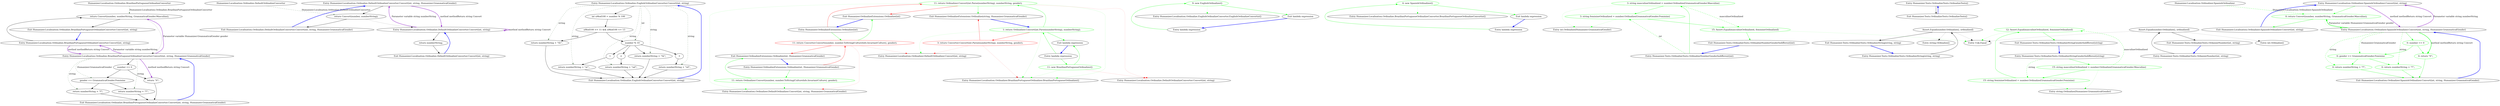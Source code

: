 digraph  {
n10 [label="Humanizer.Localisation.Ordinalize.BrazilianPortugueseOrdinalizeConverter", span=""];
n0 [cluster="Humanizer.Localisation.Ordinalize.BrazilianPortugueseOrdinalizeConverter.Convert(int, string)", label="Entry Humanizer.Localisation.Ordinalize.BrazilianPortugueseOrdinalizeConverter.Convert(int, string)", span="6-6"];
n1 [cluster="Humanizer.Localisation.Ordinalize.BrazilianPortugueseOrdinalizeConverter.Convert(int, string)", label="return Convert(number, numberString, GrammaticalGender.Masculine);", span="8-8"];
n2 [cluster="Humanizer.Localisation.Ordinalize.BrazilianPortugueseOrdinalizeConverter.Convert(int, string)", label="Exit Humanizer.Localisation.Ordinalize.BrazilianPortugueseOrdinalizeConverter.Convert(int, string)", span="6-6"];
n3 [cluster="Humanizer.Localisation.Ordinalize.BrazilianPortugueseOrdinalizeConverter.Convert(int, string, Humanizer.GrammaticalGender)", label="Entry Humanizer.Localisation.Ordinalize.BrazilianPortugueseOrdinalizeConverter.Convert(int, string, Humanizer.GrammaticalGender)", span="11-11"];
n4 [cluster="Humanizer.Localisation.Ordinalize.BrazilianPortugueseOrdinalizeConverter.Convert(int, string, Humanizer.GrammaticalGender)", label="number == 0", span="14-14"];
n6 [cluster="Humanizer.Localisation.Ordinalize.BrazilianPortugueseOrdinalizeConverter.Convert(int, string, Humanizer.GrammaticalGender)", label="gender == GrammaticalGender.Feminine", span="17-17"];
n7 [cluster="Humanizer.Localisation.Ordinalize.BrazilianPortugueseOrdinalizeConverter.Convert(int, string, Humanizer.GrammaticalGender)", label="return numberString + ''ª'';", span="18-18"];
n8 [cluster="Humanizer.Localisation.Ordinalize.BrazilianPortugueseOrdinalizeConverter.Convert(int, string, Humanizer.GrammaticalGender)", label="return numberString + ''º'';", span="20-20"];
n5 [cluster="Humanizer.Localisation.Ordinalize.BrazilianPortugueseOrdinalizeConverter.Convert(int, string, Humanizer.GrammaticalGender)", label="return ''0'';", span="15-15"];
n9 [cluster="Humanizer.Localisation.Ordinalize.BrazilianPortugueseOrdinalizeConverter.Convert(int, string, Humanizer.GrammaticalGender)", label="Exit Humanizer.Localisation.Ordinalize.BrazilianPortugueseOrdinalizeConverter.Convert(int, string, Humanizer.GrammaticalGender)", span="11-11"];
m0_0 [cluster="Humanizer.Localisation.Ordinalize.DefaultOrdinalizeConverter.Convert(int, string, Humanizer.GrammaticalGender)", file="DefaultOrdinalizeConverter.cs", label="Entry Humanizer.Localisation.Ordinalize.DefaultOrdinalizeConverter.Convert(int, string, Humanizer.GrammaticalGender)", span="6-6"];
m0_1 [cluster="Humanizer.Localisation.Ordinalize.DefaultOrdinalizeConverter.Convert(int, string, Humanizer.GrammaticalGender)", file="DefaultOrdinalizeConverter.cs", label="return Convert(number, numberString);", span="8-8"];
m0_2 [cluster="Humanizer.Localisation.Ordinalize.DefaultOrdinalizeConverter.Convert(int, string, Humanizer.GrammaticalGender)", file="DefaultOrdinalizeConverter.cs", label="Exit Humanizer.Localisation.Ordinalize.DefaultOrdinalizeConverter.Convert(int, string, Humanizer.GrammaticalGender)", span="6-6"];
m0_3 [cluster="Humanizer.Localisation.Ordinalize.DefaultOrdinalizeConverter.Convert(int, string)", file="DefaultOrdinalizeConverter.cs", label="Entry Humanizer.Localisation.Ordinalize.DefaultOrdinalizeConverter.Convert(int, string)", span="11-11"];
m0_4 [cluster="Humanizer.Localisation.Ordinalize.DefaultOrdinalizeConverter.Convert(int, string)", file="DefaultOrdinalizeConverter.cs", label="return numberString;", span="13-13"];
m0_5 [cluster="Humanizer.Localisation.Ordinalize.DefaultOrdinalizeConverter.Convert(int, string)", file="DefaultOrdinalizeConverter.cs", label="Exit Humanizer.Localisation.Ordinalize.DefaultOrdinalizeConverter.Convert(int, string)", span="11-11"];
m0_6 [file="DefaultOrdinalizeConverter.cs", label="Humanizer.Localisation.Ordinalize.DefaultOrdinalizeConverter", span=""];
m1_0 [cluster="Humanizer.Localisation.Ordinalize.EnglishOrdinalizeConverter.Convert(int, string)", file="EnglishOrdinalizeConverter.cs", label="Entry Humanizer.Localisation.Ordinalize.EnglishOrdinalizeConverter.Convert(int, string)", span="6-6"];
m1_1 [cluster="Humanizer.Localisation.Ordinalize.EnglishOrdinalizeConverter.Convert(int, string)", file="EnglishOrdinalizeConverter.cs", label="int nMod100 = number % 100", span="8-8"];
m1_3 [cluster="Humanizer.Localisation.Ordinalize.EnglishOrdinalizeConverter.Convert(int, string)", file="EnglishOrdinalizeConverter.cs", label="return numberString + ''th'';", span="12-12"];
m1_4 [cluster="Humanizer.Localisation.Ordinalize.EnglishOrdinalizeConverter.Convert(int, string)", file="EnglishOrdinalizeConverter.cs", label="number % 10", span="15-15"];
m1_6 [cluster="Humanizer.Localisation.Ordinalize.EnglishOrdinalizeConverter.Convert(int, string)", file="EnglishOrdinalizeConverter.cs", label="return numberString + ''st'';", span="18-18"];
m1_8 [cluster="Humanizer.Localisation.Ordinalize.EnglishOrdinalizeConverter.Convert(int, string)", file="EnglishOrdinalizeConverter.cs", label="return numberString + ''nd'';", span="21-21"];
m1_10 [cluster="Humanizer.Localisation.Ordinalize.EnglishOrdinalizeConverter.Convert(int, string)", file="EnglishOrdinalizeConverter.cs", label="return numberString + ''rd'';", span="24-24"];
m1_11 [cluster="Humanizer.Localisation.Ordinalize.EnglishOrdinalizeConverter.Convert(int, string)", file="EnglishOrdinalizeConverter.cs", label="return numberString + ''th'';", span="27-27"];
m1_2 [cluster="Humanizer.Localisation.Ordinalize.EnglishOrdinalizeConverter.Convert(int, string)", file="EnglishOrdinalizeConverter.cs", label="nMod100 >= 11 && nMod100 <= 13", span="10-10"];
m1_5 [cluster="Humanizer.Localisation.Ordinalize.EnglishOrdinalizeConverter.Convert(int, string)", file="EnglishOrdinalizeConverter.cs", label=1, span="17-17"];
m1_7 [cluster="Humanizer.Localisation.Ordinalize.EnglishOrdinalizeConverter.Convert(int, string)", file="EnglishOrdinalizeConverter.cs", label=2, span="20-20"];
m1_9 [cluster="Humanizer.Localisation.Ordinalize.EnglishOrdinalizeConverter.Convert(int, string)", file="EnglishOrdinalizeConverter.cs", label=3, span="23-23"];
m1_12 [cluster="Humanizer.Localisation.Ordinalize.EnglishOrdinalizeConverter.Convert(int, string)", file="EnglishOrdinalizeConverter.cs", label="Exit Humanizer.Localisation.Ordinalize.EnglishOrdinalizeConverter.Convert(int, string)", span="6-6"];
m2_20 [cluster="Humanizer.Localisation.Ordinalizer.DefaultOrdinalizer.Convert(int, string, Humanizer.GrammaticalGender)", file="OrdinalizeExtensions.cs", label="Entry Humanizer.Localisation.Ordinalizer.DefaultOrdinalizer.Convert(int, string, Humanizer.GrammaticalGender)", span="4-4"];
m2_17 [cluster="Humanizer.OrdinalizeExtensions.Ordinalize(int)", file="OrdinalizeExtensions.cs", label="Entry Humanizer.OrdinalizeExtensions.Ordinalize(int)", span="47-47"];
m2_18 [cluster="Humanizer.OrdinalizeExtensions.Ordinalize(string, Humanizer.GrammaticalGender)", color=green, community=0, file="OrdinalizeExtensions.cs", label="11: return Ordinalizer.Convert(int.Parse(numberString), numberString, gender);", span="41-41"];
m2_22 [cluster="Humanizer.OrdinalizeExtensions.Ordinalize(int, Humanizer.GrammaticalGender)", color=red, community=0, file="OrdinalizeExtensions.cs", label="11: return Converter.Convert(number, number.ToString(CultureInfo.InvariantCulture), gender);", span="63-63"];
m2_19 [cluster="Humanizer.OrdinalizeExtensions.Ordinalize(int)", file="OrdinalizeExtensions.cs", label="Exit Humanizer.OrdinalizeExtensions.Ordinalize(int)", span="47-47"];
m2_13 [cluster="Humanizer.OrdinalizeExtensions.Ordinalize(string)", color=green, community=0, file="OrdinalizeExtensions.cs", label="1: return Ordinalizer.Convert(int.Parse(numberString), numberString);", span="27-27"];
m2_14 [cluster="Humanizer.OrdinalizeExtensions.Ordinalize(string, Humanizer.GrammaticalGender)", color=red, community=0, file="OrdinalizeExtensions.cs", label="3: return Converter.Convert(int.Parse(numberString), numberString, gender);", span="39-39"];
m2_15 [cluster="Humanizer.OrdinalizeExtensions.Ordinalize(string, Humanizer.GrammaticalGender)", file="OrdinalizeExtensions.cs", label="Exit Humanizer.OrdinalizeExtensions.Ordinalize(string, Humanizer.GrammaticalGender)", span="37-37"];
m2_3 [cluster="Humanizer.Localisation.Ordinalize.EnglishOrdinalizeConverter.EnglishOrdinalizeConverter()", file="OrdinalizeExtensions.cs", label="Entry Humanizer.Localisation.Ordinalize.EnglishOrdinalizeConverter.EnglishOrdinalizeConverter()", span="4-4"];
m2_7 [cluster="Humanizer.Localisation.Ordinalize.BrazilianPortugueseOrdinalizeConverter.BrazilianPortugueseOrdinalizeConverter()", file="OrdinalizeExtensions.cs", label="Entry Humanizer.Localisation.Ordinalize.BrazilianPortugueseOrdinalizeConverter.BrazilianPortugueseOrdinalizeConverter()", span="4-4"];
m2_8 [cluster="lambda expression", file="OrdinalizeExtensions.cs", label="Entry lambda expression", span="17-17"];
m2_9 [cluster="lambda expression", color=green, community=0, file="OrdinalizeExtensions.cs", label="11: new BrazilianPortugueseOrdinalizer()", span="17-17"];
m2_10 [cluster="lambda expression", file="OrdinalizeExtensions.cs", label="Exit lambda expression", span="17-17"];
m2_21 [cluster="Humanizer.OrdinalizeExtensions.Ordinalize(int, Humanizer.GrammaticalGender)", file="OrdinalizeExtensions.cs", label="Entry Humanizer.OrdinalizeExtensions.Ordinalize(int, Humanizer.GrammaticalGender)", span="61-61"];
m2_26 [cluster="Humanizer.OrdinalizeExtensions.Ordinalize(int, Humanizer.GrammaticalGender)", color=green, community=0, file="OrdinalizeExtensions.cs", label="11: return Ordinalizer.Convert(number, number.ToString(CultureInfo.InvariantCulture), gender);", span="65-65"];
m2_23 [cluster="Humanizer.OrdinalizeExtensions.Ordinalize(int, Humanizer.GrammaticalGender)", file="OrdinalizeExtensions.cs", label="Exit Humanizer.OrdinalizeExtensions.Ordinalize(int, Humanizer.GrammaticalGender)", span="61-61"];
m2_11 [cluster="Humanizer.Localisation.Ordinalizer.BrazilianPortugueseOrdinalizer.BrazilianPortugueseOrdinalizer()", file="OrdinalizeExtensions.cs", label="Entry Humanizer.Localisation.Ordinalizer.BrazilianPortugueseOrdinalizer.BrazilianPortugueseOrdinalizer()", span="2-2"];
m2_16 [cluster="Humanizer.Localisation.Ordinalizer.DefaultOrdinalizer.Convert(int, string)", file="OrdinalizeExtensions.cs", label="Entry Humanizer.Localisation.Ordinalizer.DefaultOrdinalizer.Convert(int, string)", span="9-9"];
m2_0 [cluster="lambda expression", file="OrdinalizeExtensions.cs", label="Entry lambda expression", span="15-15"];
m2_1 [cluster="lambda expression", color=green, community=0, file="OrdinalizeExtensions.cs", label="9: new EnglishOrdinalizer()", span="15-15"];
m2_2 [cluster="lambda expression", file="OrdinalizeExtensions.cs", label="Exit lambda expression", span="15-15"];
m2_4 [cluster="lambda expression", file="OrdinalizeExtensions.cs", label="Entry lambda expression", span="16-16"];
m2_5 [cluster="lambda expression", color=green, community=0, file="OrdinalizeExtensions.cs", label="4: new SpanishOrdinalizer()", span="16-16"];
m2_6 [cluster="lambda expression", file="OrdinalizeExtensions.cs", label="Exit lambda expression", span="16-16"];
m2_12 [cluster="Humanizer.Localisation.Ordinalize.DefaultOrdinalizeConverter.Convert(int, string)", file="OrdinalizeExtensions.cs", label="Entry Humanizer.Localisation.Ordinalize.DefaultOrdinalizeConverter.Convert(int, string)", span="11-11"];
m3_16 [cluster="int.Ordinalize(Humanizer.GrammaticalGender)", file="OrdinalizeTests.cs", label="Entry int.Ordinalize(Humanizer.GrammaticalGender)", span="63-63"];
m3_2 [cluster="Humanizer.Tests.OrdinalizeTests.OrdinalizeString(string, string)", file="OrdinalizeTests.cs", label="Entry Humanizer.Tests.OrdinalizeTests.OrdinalizeString(string, string)", span="41-41"];
m3_3 [cluster="Humanizer.Tests.OrdinalizeTests.OrdinalizeString(string, string)", file="OrdinalizeTests.cs", label="Assert.Equal(number.Ordinalize(), ordinalized)", span="43-43"];
m3_4 [cluster="Humanizer.Tests.OrdinalizeTests.OrdinalizeString(string, string)", file="OrdinalizeTests.cs", label="Exit Humanizer.Tests.OrdinalizeTests.OrdinalizeString(string, string)", span="41-41"];
m3_22 [cluster="string.Ordinalize(Humanizer.GrammaticalGender)", file="OrdinalizeTests.cs", label="Entry string.Ordinalize(Humanizer.GrammaticalGender)", span="39-39"];
m3_17 [cluster="Humanizer.Tests.OrdinalizeTests.OrdinalizeStringGenderIndifferent(string)", file="OrdinalizeTests.cs", label="Entry Humanizer.Tests.OrdinalizeTests.OrdinalizeStringGenderIndifferent(string)", span="115-115"];
m3_18 [cluster="Humanizer.Tests.OrdinalizeTests.OrdinalizeStringGenderIndifferent(string)", color=green, community=0, file="OrdinalizeTests.cs", label="15: string masculineOrdinalized = number.Ordinalize(GrammaticalGender.Masculine)", span="117-117"];
m3_19 [cluster="Humanizer.Tests.OrdinalizeTests.OrdinalizeStringGenderIndifferent(string)", color=green, community=0, file="OrdinalizeTests.cs", label="15: string feminineOrdinalized = number.Ordinalize(GrammaticalGender.Feminine)", span="118-118"];
m3_20 [cluster="Humanizer.Tests.OrdinalizeTests.OrdinalizeStringGenderIndifferent(string)", color=green, community=0, file="OrdinalizeTests.cs", label="12: Assert.Equal(masculineOrdinalized, feminineOrdinalized)", span="119-119"];
m3_21 [cluster="Humanizer.Tests.OrdinalizeTests.OrdinalizeStringGenderIndifferent(string)", file="OrdinalizeTests.cs", label="Exit Humanizer.Tests.OrdinalizeTests.OrdinalizeStringGenderIndifferent(string)", span="115-115"];
m3_7 [cluster="Humanizer.Tests.OrdinalizeTests.OrdanizeNumber(int, string)", file="OrdinalizeTests.cs", label="Entry Humanizer.Tests.OrdinalizeTests.OrdanizeNumber(int, string)", span="75-75"];
m3_8 [cluster="Humanizer.Tests.OrdinalizeTests.OrdanizeNumber(int, string)", file="OrdinalizeTests.cs", label="Assert.Equal(number.Ordinalize(), ordinalized)", span="77-77"];
m3_9 [cluster="Humanizer.Tests.OrdinalizeTests.OrdanizeNumber(int, string)", file="OrdinalizeTests.cs", label="Exit Humanizer.Tests.OrdinalizeTests.OrdanizeNumber(int, string)", span="75-75"];
m3_11 [cluster="Humanizer.Tests.OrdinalizeTests.OrdinalizeNumberGenderIndifferent(int)", file="OrdinalizeTests.cs", label="Entry Humanizer.Tests.OrdinalizeTests.OrdinalizeNumberGenderIndifferent(int)", span="94-94"];
m3_12 [cluster="Humanizer.Tests.OrdinalizeTests.OrdinalizeNumberGenderIndifferent(int)", color=green, community=0, file="OrdinalizeTests.cs", label="3: string masculineOrdinalized = number.Ordinalize(GrammaticalGender.Masculine)", span="96-96"];
m3_13 [cluster="Humanizer.Tests.OrdinalizeTests.OrdinalizeNumberGenderIndifferent(int)", color=green, community=0, file="OrdinalizeTests.cs", label="3: string feminineOrdinalized = number.Ordinalize(GrammaticalGender.Feminine)", span="97-97"];
m3_14 [cluster="Humanizer.Tests.OrdinalizeTests.OrdinalizeNumberGenderIndifferent(int)", color=green, community=0, file="OrdinalizeTests.cs", label="15: Assert.Equal(masculineOrdinalized, feminineOrdinalized)", span="98-98"];
m3_15 [cluster="Humanizer.Tests.OrdinalizeTests.OrdinalizeNumberGenderIndifferent(int)", file="OrdinalizeTests.cs", label="Exit Humanizer.Tests.OrdinalizeTests.OrdinalizeNumberGenderIndifferent(int)", span="94-94"];
m3_6 [cluster="Unk.Equal", file="OrdinalizeTests.cs", label="Entry Unk.Equal", span=""];
m3_10 [cluster="int.Ordinalize()", file="OrdinalizeTests.cs", label="Entry int.Ordinalize()", span="47-47"];
m3_0 [cluster="Humanizer.Tests.OrdinalizeTests.OrdinalizeTests()", file="OrdinalizeTests.cs", label="Entry Humanizer.Tests.OrdinalizeTests.OrdinalizeTests()", span="7-7"];
m3_1 [cluster="Humanizer.Tests.OrdinalizeTests.OrdinalizeTests()", file="OrdinalizeTests.cs", label="Exit Humanizer.Tests.OrdinalizeTests.OrdinalizeTests()", span="7-7"];
m3_5 [cluster="string.Ordinalize()", file="OrdinalizeTests.cs", label="Entry string.Ordinalize()", span="23-23"];
m4_0 [cluster="Humanizer.Localisation.Ordinalizer.SpanishOrdinalizer.Convert(int, string)", file="SpanishOrdinalizer.cs", label="Entry Humanizer.Localisation.Ordinalizer.SpanishOrdinalizer.Convert(int, string)", span="4-4"];
m4_1 [cluster="Humanizer.Localisation.Ordinalizer.SpanishOrdinalizer.Convert(int, string)", color=green, community=0, file="SpanishOrdinalizer.cs", label="0: return Convert(number, numberString, GrammaticalGender.Masculine);", span="6-6"];
m4_2 [cluster="Humanizer.Localisation.Ordinalizer.SpanishOrdinalizer.Convert(int, string)", file="SpanishOrdinalizer.cs", label="Exit Humanizer.Localisation.Ordinalizer.SpanishOrdinalizer.Convert(int, string)", span="4-4"];
m4_3 [cluster="Humanizer.Localisation.Ordinalizer.SpanishOrdinalizer.Convert(int, string, Humanizer.GrammaticalGender)", file="SpanishOrdinalizer.cs", label="Entry Humanizer.Localisation.Ordinalizer.SpanishOrdinalizer.Convert(int, string, Humanizer.GrammaticalGender)", span="9-9"];
m4_4 [cluster="Humanizer.Localisation.Ordinalizer.SpanishOrdinalizer.Convert(int, string, Humanizer.GrammaticalGender)", color=green, community=0, file="SpanishOrdinalizer.cs", label="0: number == 0", span="12-12"];
m4_5 [cluster="Humanizer.Localisation.Ordinalizer.SpanishOrdinalizer.Convert(int, string, Humanizer.GrammaticalGender)", color=green, community=0, file="SpanishOrdinalizer.cs", label="0: return ''0'';", span="13-13"];
m4_6 [cluster="Humanizer.Localisation.Ordinalizer.SpanishOrdinalizer.Convert(int, string, Humanizer.GrammaticalGender)", color=green, community=0, file="SpanishOrdinalizer.cs", label="0: gender == GrammaticalGender.Feminine", span="15-15"];
m4_7 [cluster="Humanizer.Localisation.Ordinalizer.SpanishOrdinalizer.Convert(int, string, Humanizer.GrammaticalGender)", color=green, community=0, file="SpanishOrdinalizer.cs", label="0: return numberString + ''ª'';", span="16-16"];
m4_8 [cluster="Humanizer.Localisation.Ordinalizer.SpanishOrdinalizer.Convert(int, string, Humanizer.GrammaticalGender)", color=green, community=0, file="SpanishOrdinalizer.cs", label="0: return numberString + ''º'';", span="18-18"];
m4_9 [cluster="Humanizer.Localisation.Ordinalizer.SpanishOrdinalizer.Convert(int, string, Humanizer.GrammaticalGender)", file="SpanishOrdinalizer.cs", label="Exit Humanizer.Localisation.Ordinalizer.SpanishOrdinalizer.Convert(int, string, Humanizer.GrammaticalGender)", span="9-9"];
m4_10 [file="SpanishOrdinalizer.cs", label="Humanizer.Localisation.Ordinalizer.SpanishOrdinalizer", span=""];
n10 -> n1  [color=darkseagreen4, key=1, label="Humanizer.Localisation.Ordinalize.BrazilianPortugueseOrdinalizeConverter", style=dashed];
n0 -> n1  [key=0, style=solid];
n0 -> n3  [color=darkorchid, key=3, label="method methodReturn string Convert", style=bold];
n1 -> n2  [key=0, style=solid];
n1 -> n3  [key=2, style=dotted];
n2 -> n0  [color=blue, key=0, style=bold];
n3 -> n4  [key=0, style=solid];
n3 -> n6  [color=darkseagreen4, key=1, label="Humanizer.GrammaticalGender", style=dashed];
n3 -> n7  [color=darkseagreen4, key=1, label=string, style=dashed];
n3 -> n8  [color=darkseagreen4, key=1, label=string, style=dashed];
n3 -> n0  [color=darkorchid, key=3, label="Parameter variable string numberString", style=bold];
n3 -> n1  [color=darkorchid, key=3, label="Parameter variable Humanizer.GrammaticalGender gender", style=bold];
n3 -> n5  [color=darkorchid, key=3, label="method methodReturn string Convert", style=bold];
n4 -> n5  [key=0, style=solid];
n4 -> n6  [key=0, style=solid];
n6 -> n7  [key=0, style=solid];
n6 -> n8  [key=0, style=solid];
n7 -> n9  [key=0, style=solid];
n8 -> n9  [key=0, style=solid];
n5 -> n9  [key=0, style=solid];
n9 -> n3  [color=blue, key=0, style=bold];
m0_0 -> m0_1  [key=0, style=solid];
m0_0 -> m0_3  [color=darkorchid, key=3, label="method methodReturn string Convert", style=bold];
m0_1 -> m0_2  [key=0, style=solid];
m0_1 -> m0_3  [key=2, style=dotted];
m0_2 -> m0_0  [color=blue, key=0, style=bold];
m0_3 -> m0_4  [key=0, style=solid];
m0_3 -> m0_0  [color=darkorchid, key=3, label="Parameter variable string numberString", style=bold];
m0_3 -> m0_3  [color=darkorchid, key=3, label="method methodReturn string Convert", style=bold];
m0_4 -> m0_5  [key=0, style=solid];
m0_5 -> m0_3  [color=blue, key=0, style=bold];
m0_6 -> m0_1  [color=darkseagreen4, key=1, label="Humanizer.Localisation.Ordinalize.DefaultOrdinalizeConverter", style=dashed];
m1_0 -> m1_1  [key=0, style=solid];
m1_0 -> m1_3  [color=darkseagreen4, key=1, label=string, style=dashed];
m1_0 -> m1_4  [color=darkseagreen4, key=1, label=int, style=dashed];
m1_0 -> m1_6  [color=darkseagreen4, key=1, label=string, style=dashed];
m1_0 -> m1_8  [color=darkseagreen4, key=1, label=string, style=dashed];
m1_0 -> m1_10  [color=darkseagreen4, key=1, label=string, style=dashed];
m1_0 -> m1_11  [color=darkseagreen4, key=1, label=string, style=dashed];
m1_1 -> m1_2  [key=0, style=solid];
m1_3 -> m1_12  [key=0, style=solid];
m1_4 -> m1_5  [key=0, style=solid];
m1_4 -> m1_7  [key=0, style=solid];
m1_4 -> m1_9  [key=0, style=solid];
m1_4 -> m1_11  [key=0, style=solid];
m1_6 -> m1_12  [key=0, style=solid];
m1_8 -> m1_12  [key=0, style=solid];
m1_10 -> m1_12  [key=0, style=solid];
m1_11 -> m1_12  [key=0, style=solid];
m1_2 -> m1_3  [key=0, style=solid];
m1_2 -> m1_4  [key=0, style=solid];
m1_5 -> m1_6  [key=0, style=solid];
m1_7 -> m1_8  [key=0, style=solid];
m1_9 -> m1_10  [key=0, style=solid];
m1_12 -> m1_0  [color=blue, key=0, style=bold];
m2_17 -> m2_18  [color=red, key=0, style=solid];
m2_17 -> m2_22  [color=green, key=0, style=solid];
m2_18 -> m2_19  [color=red, key=0, style=solid];
m2_18 -> m2_20  [color=green, key=2, style=dotted];
m2_18 -> m2_12  [color=red, key=2, style=dotted];
m2_18 -> m2_15  [color=green, key=0, style=solid];
m2_18 -> m2_11  [color=green, key=2, style=dotted];
m2_22 -> m2_19  [color=green, key=0, style=solid];
m2_22 -> m2_20  [color=red, key=2, style=dotted];
m2_22 -> m2_16  [color=red, key=2, style=dotted];
m2_22 -> m2_23  [color=red, key=0, style=solid];
m2_19 -> m2_17  [color=blue, key=0, style=bold];
m2_13 -> m2_14  [color=red, key=0, style=solid];
m2_13 -> m2_18  [color=green, key=0, style=solid];
m2_13 -> m2_10  [color=green, key=0, style=solid];
m2_13 -> m2_11  [color=green, key=2, style=dotted];
m2_13 -> m2_16  [color=green, key=2, style=dotted];
m2_14 -> m2_15  [color=red, key=0, style=solid];
m2_14 -> m2_11  [color=red, key=2, style=dotted];
m2_14 -> m2_16  [color=red, key=2, style=dotted];
m2_15 -> m2_13  [color=blue, key=0, style=bold];
m2_8 -> m2_9  [color=green, key=0, style=solid];
m2_8 -> m2_13  [color=green, key=0, style=solid];
m2_9 -> m2_10  [color=green, key=0, style=solid];
m2_9 -> m2_11  [color=green, key=2, style=dotted];
m2_9 -> m2_12  [color=red, key=2, style=dotted];
m2_10 -> m2_8  [color=blue, key=0, style=bold];
m2_21 -> m2_22  [color=red, key=0, style=solid];
m2_21 -> m2_26  [color=green, key=0, style=solid];
m2_26 -> m2_23  [color=green, key=0, style=solid];
m2_26 -> m2_20  [color=green, key=2, style=dotted];
m2_23 -> m2_21  [color=blue, key=0, style=bold];
m2_0 -> m2_1  [color=green, key=0, style=solid];
m2_1 -> m2_2  [color=green, key=0, style=solid];
m2_1 -> m2_3  [color=green, key=2, style=dotted];
m2_2 -> m2_0  [color=blue, key=0, style=bold];
m2_4 -> m2_5  [color=green, key=0, style=solid];
m2_5 -> m2_6  [color=green, key=0, style=solid];
m2_5 -> m2_7  [color=green, key=2, style=dotted];
m2_6 -> m2_4  [color=blue, key=0, style=bold];
m3_2 -> m3_3  [key=0, style=solid];
m3_3 -> m3_4  [key=0, style=solid];
m3_3 -> m3_5  [key=2, style=dotted];
m3_3 -> m3_6  [key=2, style=dotted];
m3_4 -> m3_2  [color=blue, key=0, style=bold];
m3_17 -> m3_18  [color=green, key=0, style=solid];
m3_17 -> m3_19  [color=green, key=1, label=string, style=dashed];
m3_18 -> m3_19  [color=green, key=0, style=solid];
m3_18 -> m3_22  [color=green, key=2, style=dotted];
m3_18 -> m3_20  [color=green, key=1, label=masculineOrdinalized, style=dashed];
m3_19 -> m3_20  [color=green, key=0, style=solid];
m3_19 -> m3_22  [color=green, key=2, style=dotted];
m3_20 -> m3_21  [color=green, key=0, style=solid];
m3_20 -> m3_6  [color=green, key=2, style=dotted];
m3_21 -> m3_17  [color=blue, key=0, style=bold];
m3_7 -> m3_8  [key=0, style=solid];
m3_8 -> m3_9  [key=0, style=solid];
m3_8 -> m3_10  [key=2, style=dotted];
m3_8 -> m3_6  [key=2, style=dotted];
m3_9 -> m3_7  [color=blue, key=0, style=bold];
m3_11 -> m3_12  [color=green, key=0, style=solid];
m3_11 -> m3_13  [color=green, key=1, label=int, style=dashed];
m3_12 -> m3_13  [color=green, key=0, style=solid];
m3_12 -> m3_16  [color=green, key=2, style=dotted];
m3_12 -> m3_14  [color=green, key=1, label=masculineOrdinalized, style=dashed];
m3_13 -> m3_14  [color=green, key=0, style=solid];
m3_13 -> m3_16  [color=green, key=2, style=dotted];
m3_14 -> m3_15  [color=green, key=0, style=solid];
m3_14 -> m3_6  [color=green, key=2, style=dotted];
m3_15 -> m3_11  [color=blue, key=0, style=bold];
m3_0 -> m3_1  [key=0, style=solid];
m3_1 -> m3_0  [color=blue, key=0, style=bold];
m4_0 -> m4_1  [color=green, key=0, style=solid];
m4_0 -> m4_3  [color=darkorchid, key=3, label="method methodReturn string Convert", style=bold];
m4_1 -> m4_2  [color=green, key=0, style=solid];
m4_1 -> m4_3  [color=green, key=2, style=dotted];
m4_2 -> m4_0  [color=blue, key=0, style=bold];
m4_3 -> m4_1  [color=green, key=3, label="Parameter variable Humanizer.GrammaticalGender gender", style=bold];
m4_3 -> m4_4  [color=green, key=0, style=solid];
m4_3 -> m4_6  [color=green, key=1, label="Humanizer.GrammaticalGender", style=dashed];
m4_3 -> m4_7  [color=green, key=1, label=string, style=dashed];
m4_3 -> m4_8  [color=green, key=1, label=string, style=dashed];
m4_3 -> m4_5  [color=green, key=3, label="method methodReturn string Convert", style=bold];
m4_3 -> m4_0  [color=darkorchid, key=3, label="Parameter variable string numberString", style=bold];
m4_4 -> m4_5  [color=green, key=0, style=solid];
m4_4 -> m4_6  [color=green, key=0, style=solid];
m4_5 -> m4_9  [color=green, key=0, style=solid];
m4_6 -> m4_7  [color=green, key=0, style=solid];
m4_6 -> m4_8  [color=green, key=0, style=solid];
m4_7 -> m4_9  [color=green, key=0, style=solid];
m4_8 -> m4_9  [color=green, key=0, style=solid];
m4_9 -> m4_3  [color=blue, key=0, style=bold];
m4_10 -> m4_1  [color=green, key=1, label="Humanizer.Localisation.Ordinalizer.SpanishOrdinalizer", style=dashed];
}

